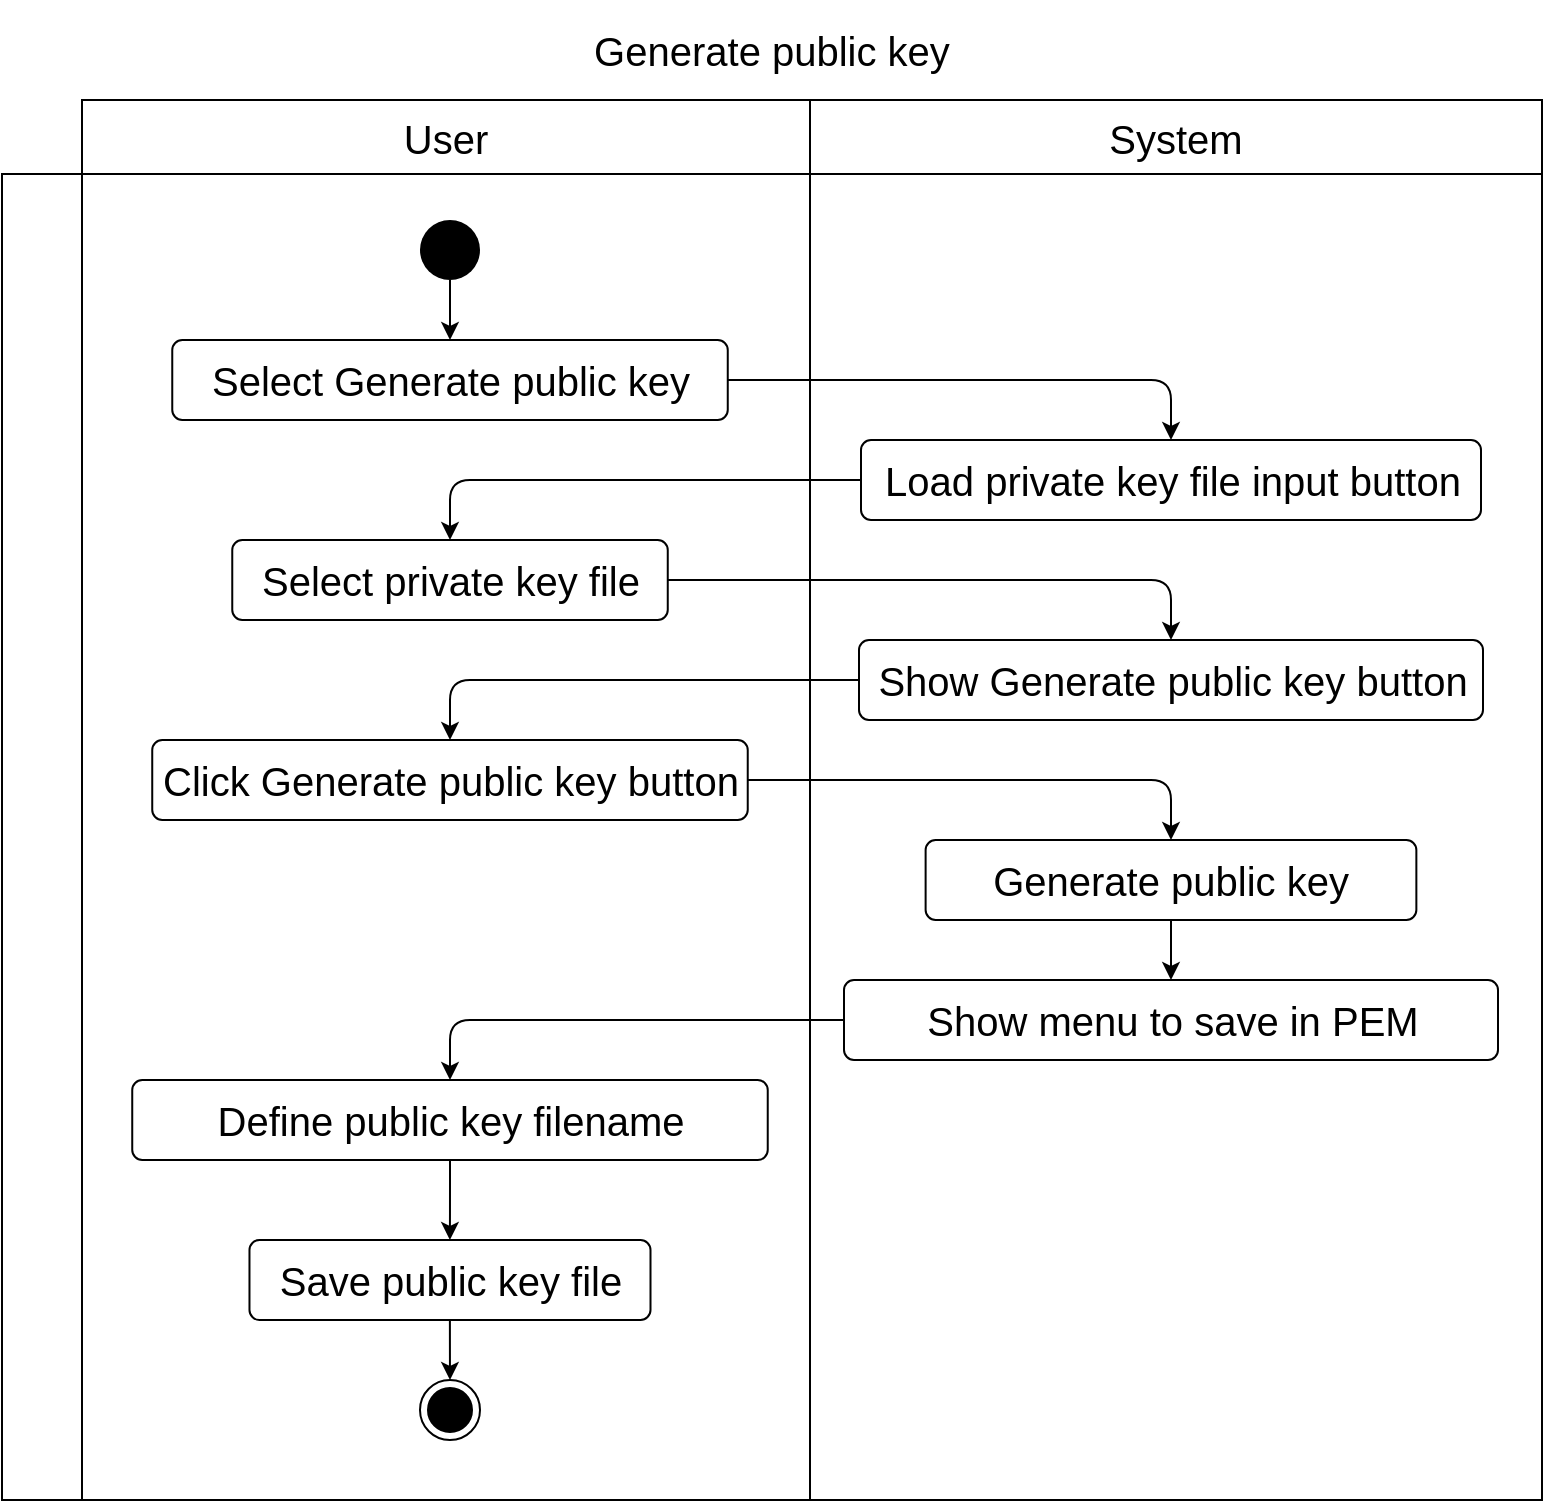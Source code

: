 <mxfile>
    <diagram id="ET37TkxyNfkID8PlEqGL" name="Page-1">
        <mxGraphModel dx="875" dy="457" grid="1" gridSize="10" guides="1" tooltips="1" connect="1" arrows="1" fold="1" page="1" pageScale="1" pageWidth="827" pageHeight="1169" math="0" shadow="0">
            <root>
                <mxCell id="0"/>
                <mxCell id="1" parent="0"/>
                <mxCell id="2" value="Generate public key" style="shape=table;html=1;whiteSpace=wrap;startSize=50;container=1;collapsible=0;childLayout=tableLayout;fillColor=none;swimlaneFillColor=none;strokeColor=none;fontSize=20;" vertex="1" parent="1">
                    <mxGeometry x="29" y="40" width="770" height="750" as="geometry"/>
                </mxCell>
                <mxCell id="3" value="" style="shape=partialRectangle;html=1;whiteSpace=wrap;collapsible=0;dropTarget=0;pointerEvents=0;fillColor=none;top=0;left=0;bottom=0;right=0;points=[[0,0.5],[1,0.5]];portConstraint=eastwest;strokeColor=none;fontSize=20;" vertex="1" parent="2">
                    <mxGeometry y="50" width="770" height="37" as="geometry"/>
                </mxCell>
                <mxCell id="4" value="" style="shape=partialRectangle;html=1;whiteSpace=wrap;connectable=0;fillColor=none;top=1;left=1;bottom=1;right=1;overflow=hidden;strokeColor=none;fontSize=20;" vertex="1" parent="3">
                    <mxGeometry width="40" height="37" as="geometry"/>
                </mxCell>
                <mxCell id="5" value="User" style="shape=partialRectangle;html=1;whiteSpace=wrap;connectable=0;fillColor=none;top=1;left=1;bottom=1;right=1;overflow=hidden;fontSize=20;" vertex="1" parent="3">
                    <mxGeometry x="40" width="364" height="37" as="geometry"/>
                </mxCell>
                <mxCell id="6" value="System" style="shape=partialRectangle;html=1;whiteSpace=wrap;connectable=0;fillColor=none;top=1;left=1;bottom=1;right=1;overflow=hidden;fontSize=20;" vertex="1" parent="3">
                    <mxGeometry x="404" width="366" height="37" as="geometry"/>
                </mxCell>
                <mxCell id="7" value="" style="shape=partialRectangle;html=1;whiteSpace=wrap;collapsible=0;dropTarget=0;pointerEvents=0;fillColor=none;top=1;left=1;bottom=1;right=1;points=[[0,0.5],[1,0.5]];portConstraint=eastwest;fontSize=20;" vertex="1" parent="2">
                    <mxGeometry y="87" width="770" height="663" as="geometry"/>
                </mxCell>
                <mxCell id="8" value="" style="shape=partialRectangle;html=1;whiteSpace=wrap;connectable=0;fillColor=none;top=1;left=1;bottom=1;right=1;overflow=hidden;horizontal=0;fontSize=20;" vertex="1" parent="7">
                    <mxGeometry width="40" height="663" as="geometry"/>
                </mxCell>
                <mxCell id="9" value="" style="shape=partialRectangle;html=1;whiteSpace=wrap;connectable=0;fillColor=none;top=1;left=1;bottom=1;right=1;overflow=hidden;fontSize=20;" vertex="1" parent="7">
                    <mxGeometry x="40" width="364" height="663" as="geometry"/>
                </mxCell>
                <mxCell id="10" value="" style="shape=partialRectangle;html=1;whiteSpace=wrap;connectable=0;fillColor=none;top=1;left=1;bottom=1;right=1;overflow=hidden;fontSize=20;" vertex="1" parent="7">
                    <mxGeometry x="404" width="366" height="663" as="geometry"/>
                </mxCell>
                <mxCell id="11" style="edgeStyle=orthogonalEdgeStyle;html=1;fontSize=20;" edge="1" parent="1" source="12" target="14">
                    <mxGeometry relative="1" as="geometry"/>
                </mxCell>
                <mxCell id="12" value="Select Generate public key" style="html=1;align=center;verticalAlign=middle;rounded=1;absoluteArcSize=1;arcSize=10;dashed=0;fontSize=20;" vertex="1" parent="1">
                    <mxGeometry x="114.13" y="210" width="277.75" height="40" as="geometry"/>
                </mxCell>
                <mxCell id="13" style="edgeStyle=orthogonalEdgeStyle;html=1;fontSize=20;" edge="1" parent="1" source="14" target="16">
                    <mxGeometry relative="1" as="geometry"/>
                </mxCell>
                <mxCell id="14" value="Load private key file input button" style="html=1;align=center;verticalAlign=middle;rounded=1;absoluteArcSize=1;arcSize=10;dashed=0;fontSize=20;" vertex="1" parent="1">
                    <mxGeometry x="458.5" y="260" width="310" height="40" as="geometry"/>
                </mxCell>
                <mxCell id="15" style="edgeStyle=orthogonalEdgeStyle;html=1;fontSize=20;" edge="1" parent="1" source="16" target="18">
                    <mxGeometry relative="1" as="geometry"/>
                </mxCell>
                <mxCell id="16" value="Select private key file" style="html=1;align=center;verticalAlign=middle;rounded=1;absoluteArcSize=1;arcSize=10;dashed=0;fontSize=20;" vertex="1" parent="1">
                    <mxGeometry x="144.13" y="310" width="217.75" height="40" as="geometry"/>
                </mxCell>
                <mxCell id="17" style="edgeStyle=orthogonalEdgeStyle;html=1;fontSize=20;" edge="1" parent="1" source="18" target="20">
                    <mxGeometry relative="1" as="geometry"/>
                </mxCell>
                <mxCell id="18" value="Show Generate public key button" style="html=1;align=center;verticalAlign=middle;rounded=1;absoluteArcSize=1;arcSize=10;dashed=0;fontSize=20;" vertex="1" parent="1">
                    <mxGeometry x="457.5" y="360" width="312" height="40" as="geometry"/>
                </mxCell>
                <mxCell id="35" style="edgeStyle=orthogonalEdgeStyle;html=1;" edge="1" parent="1" source="20" target="34">
                    <mxGeometry relative="1" as="geometry"/>
                </mxCell>
                <mxCell id="20" value="Click Generate public key button" style="html=1;align=center;verticalAlign=middle;rounded=1;absoluteArcSize=1;arcSize=10;dashed=0;fontSize=20;" vertex="1" parent="1">
                    <mxGeometry x="104.12" y="410" width="297.75" height="40" as="geometry"/>
                </mxCell>
                <mxCell id="21" style="edgeStyle=orthogonalEdgeStyle;html=1;fontSize=20;" edge="1" parent="1" source="22" target="24">
                    <mxGeometry relative="1" as="geometry"/>
                </mxCell>
                <mxCell id="22" value="Show menu to save in PEM" style="html=1;align=center;verticalAlign=middle;rounded=1;absoluteArcSize=1;arcSize=10;dashed=0;fontSize=20;" vertex="1" parent="1">
                    <mxGeometry x="450" y="530" width="327" height="40" as="geometry"/>
                </mxCell>
                <mxCell id="23" style="edgeStyle=orthogonalEdgeStyle;html=1;fontSize=20;" edge="1" parent="1" source="24" target="26">
                    <mxGeometry relative="1" as="geometry"/>
                </mxCell>
                <mxCell id="24" value="Define public key filename" style="html=1;align=center;verticalAlign=middle;rounded=1;absoluteArcSize=1;arcSize=10;dashed=0;fontSize=20;" vertex="1" parent="1">
                    <mxGeometry x="94.12" y="580" width="317.75" height="40" as="geometry"/>
                </mxCell>
                <mxCell id="25" style="edgeStyle=orthogonalEdgeStyle;html=1;fontSize=20;" edge="1" parent="1" source="26" target="33">
                    <mxGeometry relative="1" as="geometry">
                        <mxPoint x="253" y="600" as="targetPoint"/>
                    </mxGeometry>
                </mxCell>
                <mxCell id="26" value="Save public key file" style="html=1;align=center;verticalAlign=middle;rounded=1;absoluteArcSize=1;arcSize=10;dashed=0;fontSize=20;" vertex="1" parent="1">
                    <mxGeometry x="152.74" y="660" width="200.51" height="40" as="geometry"/>
                </mxCell>
                <mxCell id="31" style="edgeStyle=orthogonalEdgeStyle;html=1;fontSize=20;" edge="1" parent="1" source="32" target="12">
                    <mxGeometry relative="1" as="geometry"/>
                </mxCell>
                <mxCell id="32" value="" style="ellipse;fillColor=#000000;strokeColor=none;fontSize=20;" vertex="1" parent="1">
                    <mxGeometry x="238" y="150" width="30" height="30" as="geometry"/>
                </mxCell>
                <mxCell id="33" value="" style="ellipse;html=1;shape=endState;fillColor=#000000;strokeColor=#000000;fontSize=20;" vertex="1" parent="1">
                    <mxGeometry x="238" y="730" width="30" height="30" as="geometry"/>
                </mxCell>
                <mxCell id="36" style="edgeStyle=orthogonalEdgeStyle;html=1;" edge="1" parent="1" source="34" target="22">
                    <mxGeometry relative="1" as="geometry"/>
                </mxCell>
                <mxCell id="34" value="Generate public key" style="html=1;align=center;verticalAlign=middle;rounded=1;absoluteArcSize=1;arcSize=10;dashed=0;fontSize=20;" vertex="1" parent="1">
                    <mxGeometry x="490.81" y="460" width="245.37" height="40" as="geometry"/>
                </mxCell>
            </root>
        </mxGraphModel>
    </diagram>
</mxfile>